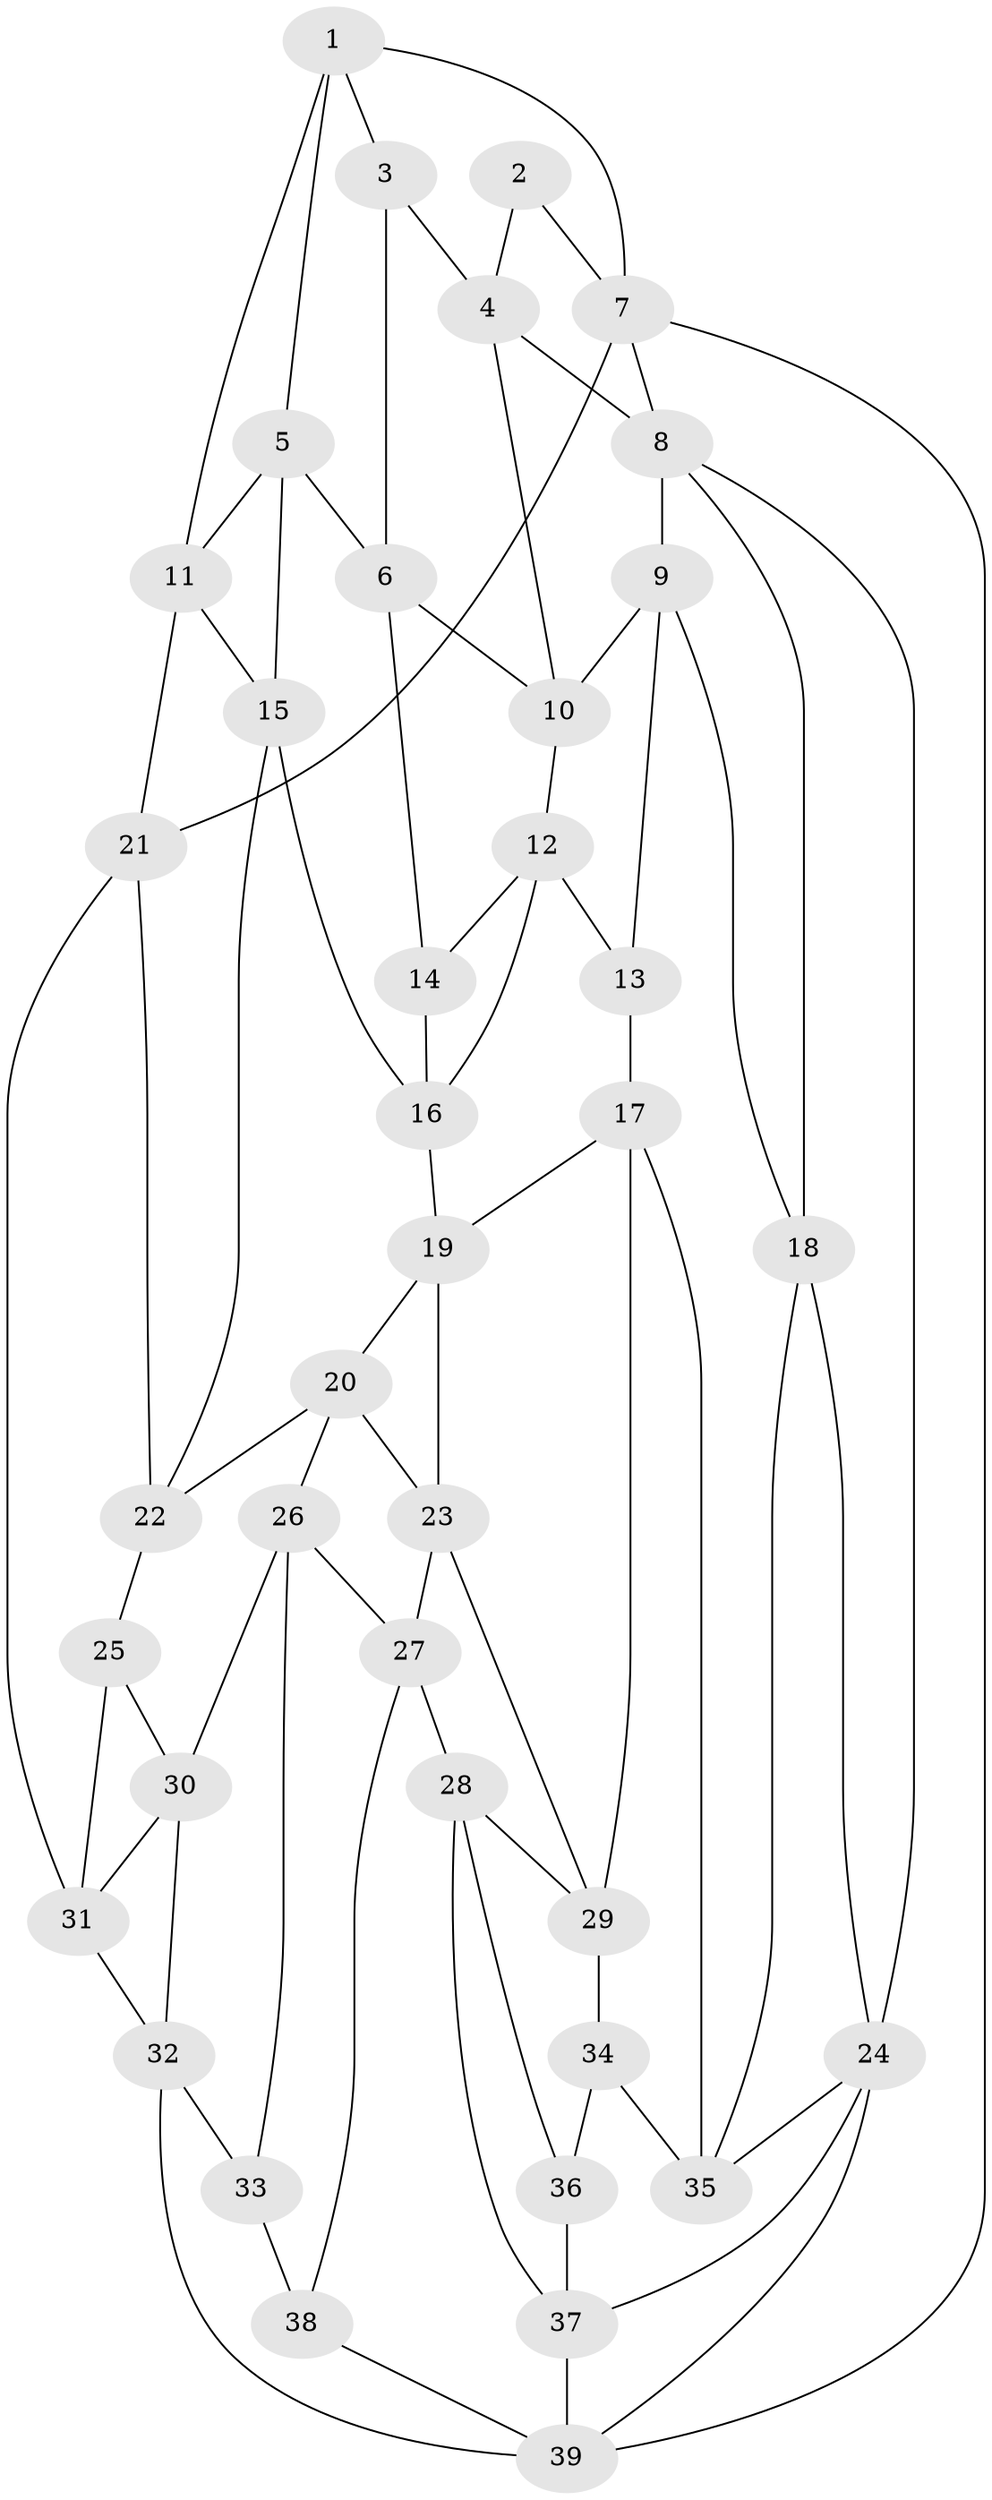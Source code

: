 // original degree distribution, {3: 0.038461538461538464, 4: 0.20512820512820512, 6: 0.20512820512820512, 5: 0.5512820512820513}
// Generated by graph-tools (version 1.1) at 2025/27/03/09/25 03:27:09]
// undirected, 39 vertices, 75 edges
graph export_dot {
graph [start="1"]
  node [color=gray90,style=filled];
  1;
  2;
  3;
  4;
  5;
  6;
  7;
  8;
  9;
  10;
  11;
  12;
  13;
  14;
  15;
  16;
  17;
  18;
  19;
  20;
  21;
  22;
  23;
  24;
  25;
  26;
  27;
  28;
  29;
  30;
  31;
  32;
  33;
  34;
  35;
  36;
  37;
  38;
  39;
  1 -- 3 [weight=1.0];
  1 -- 5 [weight=1.0];
  1 -- 7 [weight=1.0];
  1 -- 11 [weight=1.0];
  2 -- 4 [weight=1.0];
  2 -- 7 [weight=1.0];
  3 -- 4 [weight=1.0];
  3 -- 6 [weight=1.0];
  4 -- 8 [weight=1.0];
  4 -- 10 [weight=1.0];
  5 -- 6 [weight=1.0];
  5 -- 11 [weight=1.0];
  5 -- 15 [weight=1.0];
  6 -- 10 [weight=1.0];
  6 -- 14 [weight=1.0];
  7 -- 8 [weight=1.0];
  7 -- 21 [weight=1.0];
  7 -- 39 [weight=1.0];
  8 -- 9 [weight=1.0];
  8 -- 18 [weight=1.0];
  8 -- 24 [weight=1.0];
  9 -- 10 [weight=1.0];
  9 -- 13 [weight=1.0];
  9 -- 18 [weight=1.0];
  10 -- 12 [weight=1.0];
  11 -- 15 [weight=1.0];
  11 -- 21 [weight=1.0];
  12 -- 13 [weight=1.0];
  12 -- 14 [weight=1.0];
  12 -- 16 [weight=1.0];
  13 -- 17 [weight=1.0];
  14 -- 16 [weight=1.0];
  15 -- 16 [weight=1.0];
  15 -- 22 [weight=1.0];
  16 -- 19 [weight=1.0];
  17 -- 19 [weight=1.0];
  17 -- 29 [weight=1.0];
  17 -- 35 [weight=1.0];
  18 -- 24 [weight=1.0];
  18 -- 35 [weight=1.0];
  19 -- 20 [weight=1.0];
  19 -- 23 [weight=1.0];
  20 -- 22 [weight=1.0];
  20 -- 23 [weight=1.0];
  20 -- 26 [weight=1.0];
  21 -- 22 [weight=1.0];
  21 -- 31 [weight=1.0];
  22 -- 25 [weight=1.0];
  23 -- 27 [weight=1.0];
  23 -- 29 [weight=1.0];
  24 -- 35 [weight=1.0];
  24 -- 37 [weight=1.0];
  24 -- 39 [weight=1.0];
  25 -- 30 [weight=1.0];
  25 -- 31 [weight=1.0];
  26 -- 27 [weight=1.0];
  26 -- 30 [weight=1.0];
  26 -- 33 [weight=1.0];
  27 -- 28 [weight=1.0];
  27 -- 38 [weight=1.0];
  28 -- 29 [weight=1.0];
  28 -- 36 [weight=1.0];
  28 -- 37 [weight=1.0];
  29 -- 34 [weight=1.0];
  30 -- 31 [weight=2.0];
  30 -- 32 [weight=1.0];
  31 -- 32 [weight=1.0];
  32 -- 33 [weight=1.0];
  32 -- 39 [weight=1.0];
  33 -- 38 [weight=2.0];
  34 -- 35 [weight=1.0];
  34 -- 36 [weight=2.0];
  36 -- 37 [weight=1.0];
  37 -- 39 [weight=1.0];
  38 -- 39 [weight=1.0];
}
